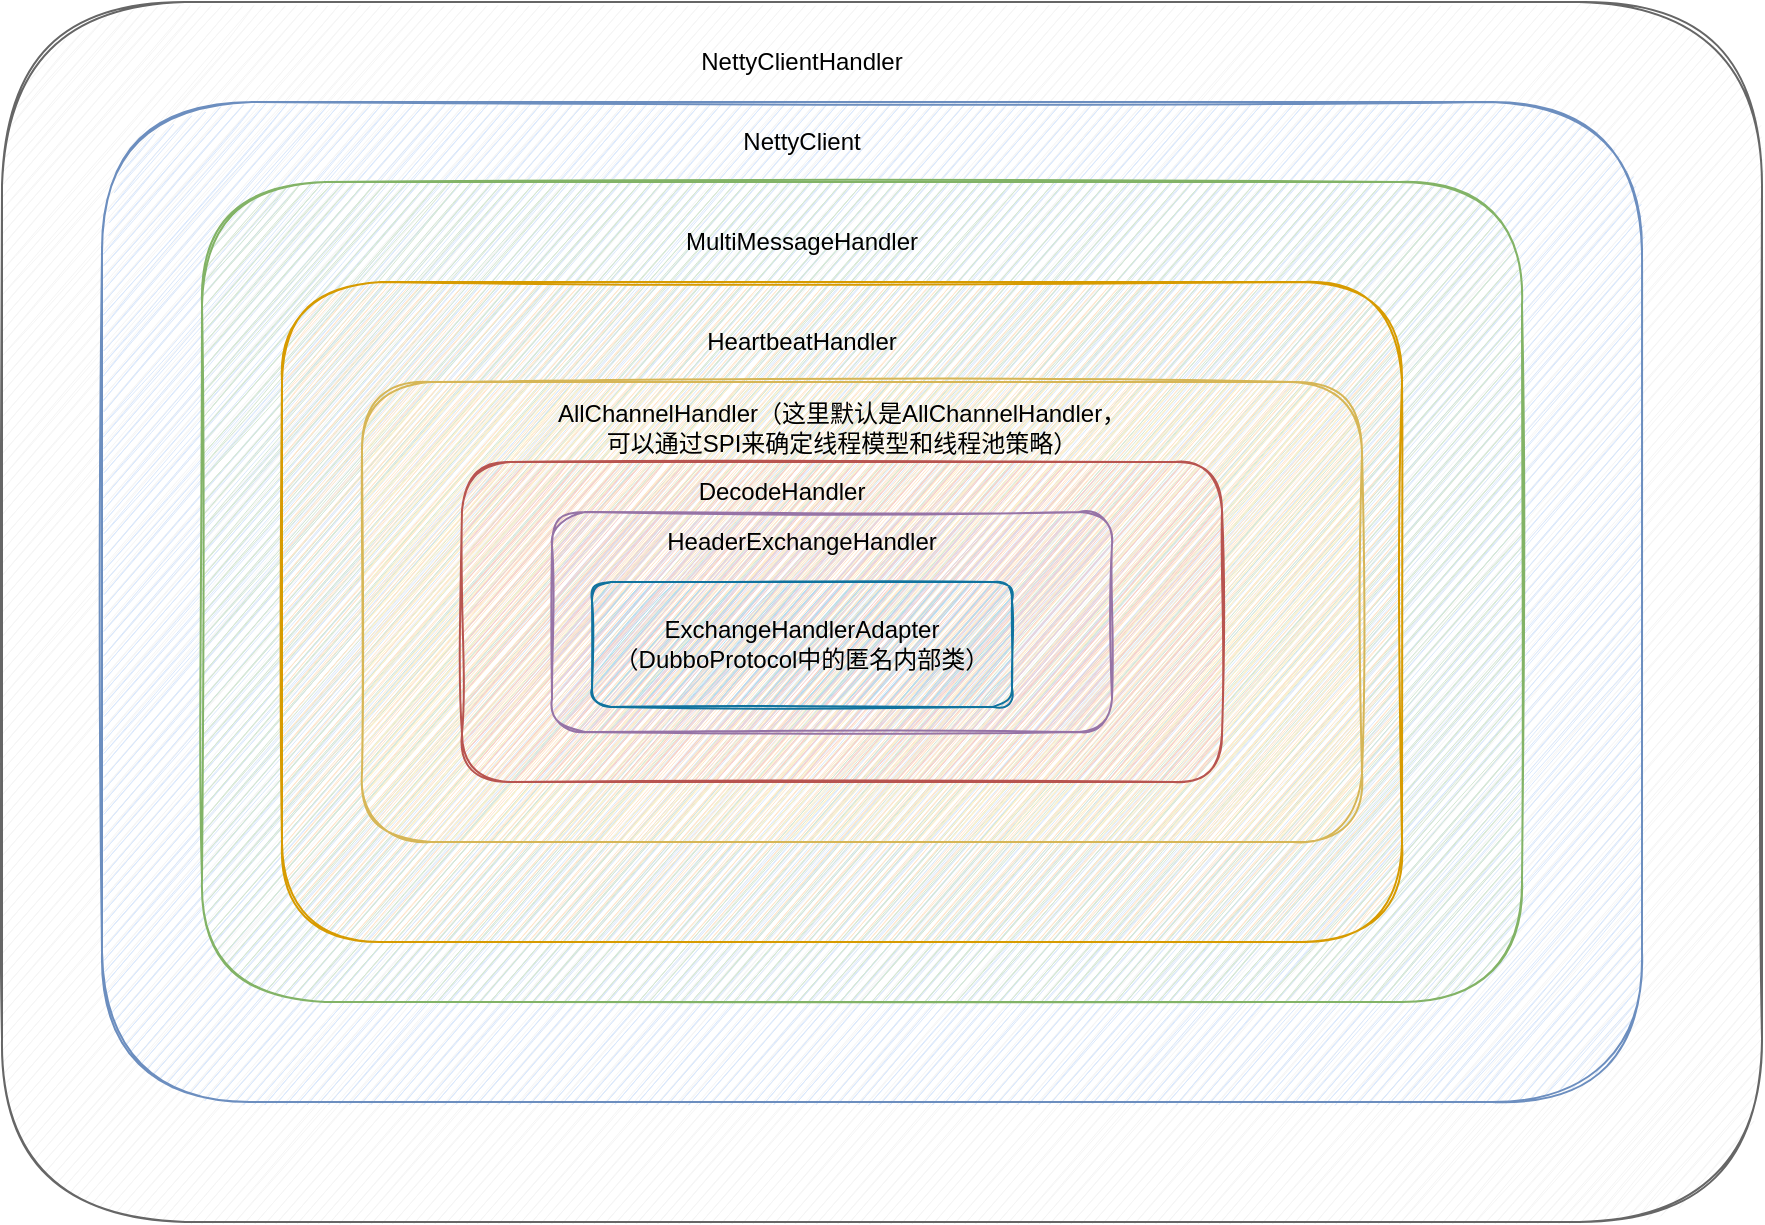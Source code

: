 <mxfile version="13.9.6" type="github">
  <diagram id="UxtmGgLO7UHYiUk0WE4U" name="Page-1">
    <mxGraphModel dx="2253" dy="1940" grid="1" gridSize="10" guides="1" tooltips="1" connect="1" arrows="1" fold="1" page="1" pageScale="1" pageWidth="827" pageHeight="1169" math="0" shadow="0">
      <root>
        <mxCell id="0" />
        <mxCell id="1" parent="0" />
        <mxCell id="q9YeoPEsWth3OS4ZYPpu-1" value="" style="rounded=1;whiteSpace=wrap;html=1;sketch=1;fillColor=#f5f5f5;strokeColor=#666666;fontColor=#333333;" vertex="1" parent="1">
          <mxGeometry x="-30" y="-10" width="880" height="610" as="geometry" />
        </mxCell>
        <mxCell id="q9YeoPEsWth3OS4ZYPpu-2" value="" style="rounded=1;whiteSpace=wrap;html=1;sketch=1;fillColor=#dae8fc;strokeColor=#6c8ebf;" vertex="1" parent="1">
          <mxGeometry x="20" y="40" width="770" height="500" as="geometry" />
        </mxCell>
        <mxCell id="q9YeoPEsWth3OS4ZYPpu-3" value="" style="rounded=1;whiteSpace=wrap;html=1;sketch=1;fillColor=#d5e8d4;strokeColor=#82b366;" vertex="1" parent="1">
          <mxGeometry x="70" y="80" width="660" height="410" as="geometry" />
        </mxCell>
        <mxCell id="q9YeoPEsWth3OS4ZYPpu-4" value="" style="rounded=1;whiteSpace=wrap;html=1;sketch=1;fillColor=#ffe6cc;strokeColor=#d79b00;" vertex="1" parent="1">
          <mxGeometry x="110" y="130" width="560" height="330" as="geometry" />
        </mxCell>
        <mxCell id="q9YeoPEsWth3OS4ZYPpu-5" value="" style="rounded=1;whiteSpace=wrap;html=1;sketch=1;fillColor=#fff2cc;strokeColor=#d6b656;" vertex="1" parent="1">
          <mxGeometry x="150" y="180" width="500" height="230" as="geometry" />
        </mxCell>
        <mxCell id="q9YeoPEsWth3OS4ZYPpu-6" value="" style="rounded=1;whiteSpace=wrap;html=1;sketch=1;fillColor=#f8cecc;strokeColor=#b85450;" vertex="1" parent="1">
          <mxGeometry x="200" y="220" width="380" height="160" as="geometry" />
        </mxCell>
        <mxCell id="q9YeoPEsWth3OS4ZYPpu-7" value="" style="rounded=1;whiteSpace=wrap;html=1;sketch=1;fillColor=#e1d5e7;strokeColor=#9673a6;" vertex="1" parent="1">
          <mxGeometry x="245" y="245" width="280" height="110" as="geometry" />
        </mxCell>
        <mxCell id="q9YeoPEsWth3OS4ZYPpu-8" value="ExchangeHandlerAdapter&lt;br&gt;（DubboProtocol中的匿名内部类）" style="rounded=1;whiteSpace=wrap;html=1;sketch=1;fillColor=#b1ddf0;strokeColor=#10739e;" vertex="1" parent="1">
          <mxGeometry x="265" y="280" width="210" height="62.5" as="geometry" />
        </mxCell>
        <mxCell id="q9YeoPEsWth3OS4ZYPpu-9" value="NettyClientHandler" style="text;html=1;strokeColor=none;fillColor=none;align=center;verticalAlign=middle;whiteSpace=wrap;rounded=0;sketch=1;" vertex="1" parent="1">
          <mxGeometry x="350" y="10" width="40" height="20" as="geometry" />
        </mxCell>
        <mxCell id="q9YeoPEsWth3OS4ZYPpu-10" value="NettyClient" style="text;html=1;strokeColor=none;fillColor=none;align=center;verticalAlign=middle;whiteSpace=wrap;rounded=0;sketch=1;" vertex="1" parent="1">
          <mxGeometry x="350" y="50" width="40" height="20" as="geometry" />
        </mxCell>
        <mxCell id="q9YeoPEsWth3OS4ZYPpu-11" value="MultiMessageHandler" style="text;html=1;strokeColor=none;fillColor=none;align=center;verticalAlign=middle;whiteSpace=wrap;rounded=0;sketch=1;" vertex="1" parent="1">
          <mxGeometry x="350" y="100" width="40" height="20" as="geometry" />
        </mxCell>
        <mxCell id="q9YeoPEsWth3OS4ZYPpu-12" value="HeartbeatHandler" style="text;html=1;strokeColor=none;fillColor=none;align=center;verticalAlign=middle;whiteSpace=wrap;rounded=0;sketch=1;" vertex="1" parent="1">
          <mxGeometry x="350" y="150" width="40" height="20" as="geometry" />
        </mxCell>
        <mxCell id="q9YeoPEsWth3OS4ZYPpu-13" value="AllChannelHandler（这里默认是AllChannelHandler，可以通过SPI来确定线程模型和线程池策略）" style="text;html=1;strokeColor=none;fillColor=none;align=center;verticalAlign=middle;whiteSpace=wrap;rounded=0;sketch=1;" vertex="1" parent="1">
          <mxGeometry x="245" y="137.5" width="290" height="130" as="geometry" />
        </mxCell>
        <mxCell id="q9YeoPEsWth3OS4ZYPpu-14" value="DecodeHandler" style="text;html=1;strokeColor=none;fillColor=none;align=center;verticalAlign=middle;whiteSpace=wrap;rounded=0;sketch=1;" vertex="1" parent="1">
          <mxGeometry x="340" y="225" width="40" height="20" as="geometry" />
        </mxCell>
        <mxCell id="q9YeoPEsWth3OS4ZYPpu-15" value="HeaderExchangeHandler" style="text;html=1;strokeColor=none;fillColor=none;align=center;verticalAlign=middle;whiteSpace=wrap;rounded=0;sketch=1;" vertex="1" parent="1">
          <mxGeometry x="350" y="250" width="40" height="20" as="geometry" />
        </mxCell>
      </root>
    </mxGraphModel>
  </diagram>
</mxfile>
